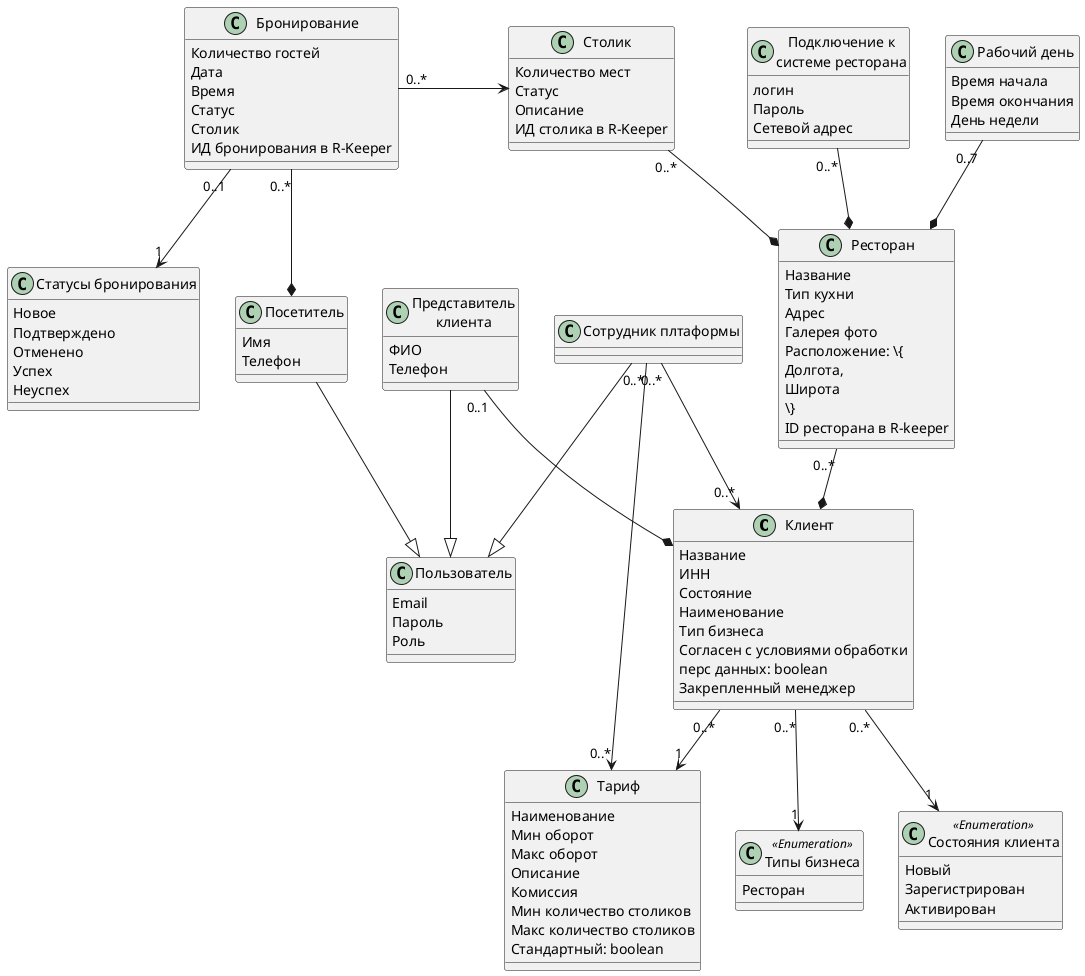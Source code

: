 @startuml

Class "Клиент" as client {
    Название
    ИНН
    Состояние
    Наименование
    Тип бизнеса
    Согласен с условиями обработки\nперс данных: boolean
    Закрепленный менеджер
}

class "Представитель\nклиента" as member {
    ФИО
    Телефон
}

class "Тариф" as tariff {
    Наименование
    Мин оборот
    Макс оборот
    Описание
    Комиссия
    Мин количество столиков
    Макс количество столиков
    Стандартный: boolean
}

class "Состояния клиента" as states <<Enumeration>> {
    Новый
    Зарегистрирован
    Активирован
}

class "Типы бизнеса" as business_types <<Enumeration>> {
    Ресторан
}

class "Ресторан" as restaurant {
    Название
    Тип кухни
    Адрес
    Галерея фото
    Расположение: \{
        Долгота,
        Широта
    \}
    ID ресторана в R-keeper
}

class "Подключение к\nсистеме ресторана" as connection {
    логин
    Пароль
    Сетевой адрес
}

class "Рабочий день" as working_day {
    Время начала
    Время окончания
    День недели
}

class "Столик" as table {
    Количество мест
    Статус
    Описание
    ИД столика в R-Keeper
}

class "Посетитель" as fl {
    Имя
    Телефон
}

class "Бронирование" as booking {
    Количество гостей
    Дата
    Время
    Статус
    Столик
    ИД бронирования в R-Keeper
}

class "Статусы бронирования" as booking_states {
    Новое
    Подтверждено
    Отменено
    Успех
    Неуспех
}

class "Сотрудник плтаформы" as employee {
}

class "Пользователь" as User {
    Email
    Пароль
    Роль
}

member "0..1" --* client
client "0..*" --> "1" tariff
client "0..*" --> "1" states
client "0..*" --> "1" business_types
restaurant "0..*" --* client
connection "0..*" --* restaurant
working_day "0..7" --* restaurant
table "0..*" --* restaurant

booking "0..1" --> "1" booking_states
booking "0..*" --* fl
booking "0..*" -right-> table

employee "0..*" --> "0..*" client
employee "0..*" --> "0..*" tariff

member --|> User
fl --|> User
employee --|> User